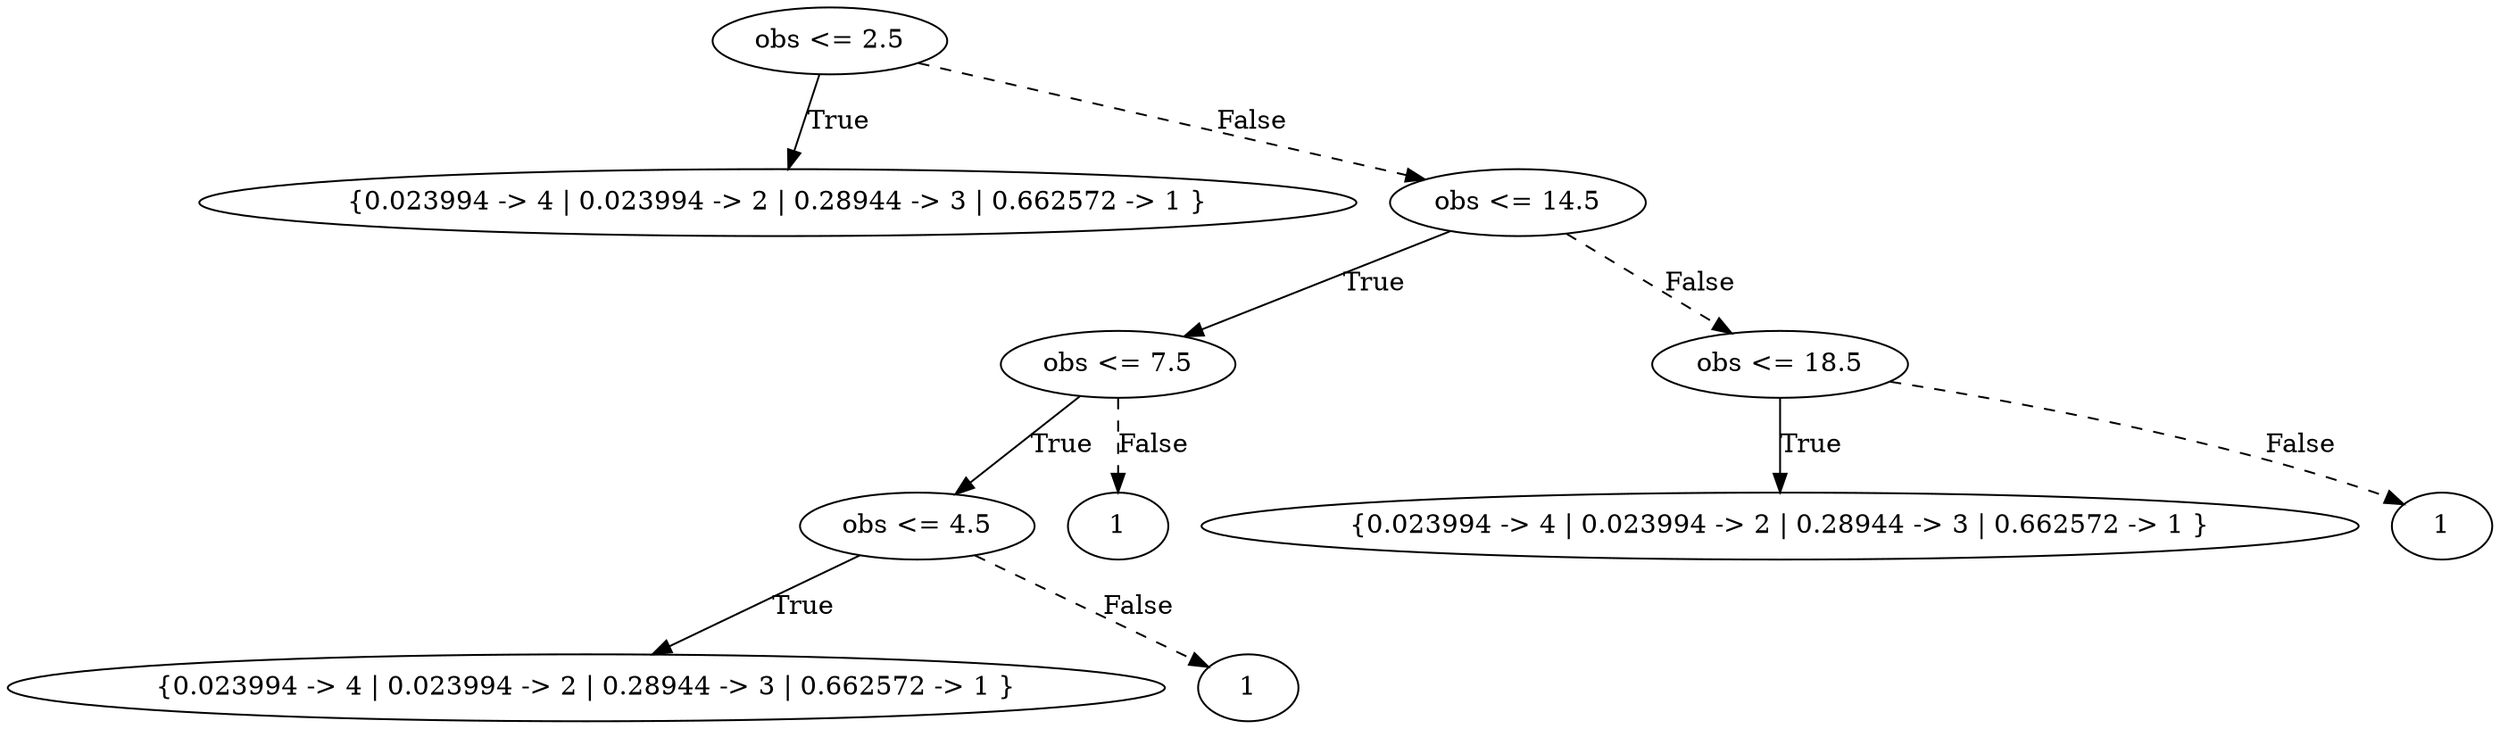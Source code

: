 digraph {
0 [label="obs <= 2.5"];
1 [label="{0.023994 -> 4 | 0.023994 -> 2 | 0.28944 -> 3 | 0.662572 -> 1 }"];
0 -> 1 [label="True"];
2 [label="obs <= 14.5"];
3 [label="obs <= 7.5"];
4 [label="obs <= 4.5"];
5 [label="{0.023994 -> 4 | 0.023994 -> 2 | 0.28944 -> 3 | 0.662572 -> 1 }"];
4 -> 5 [label="True"];
6 [label="1"];
4 -> 6 [style="dashed", label="False"];
3 -> 4 [label="True"];
7 [label="1"];
3 -> 7 [style="dashed", label="False"];
2 -> 3 [label="True"];
8 [label="obs <= 18.5"];
9 [label="{0.023994 -> 4 | 0.023994 -> 2 | 0.28944 -> 3 | 0.662572 -> 1 }"];
8 -> 9 [label="True"];
10 [label="1"];
8 -> 10 [style="dashed", label="False"];
2 -> 8 [style="dashed", label="False"];
0 -> 2 [style="dashed", label="False"];

}